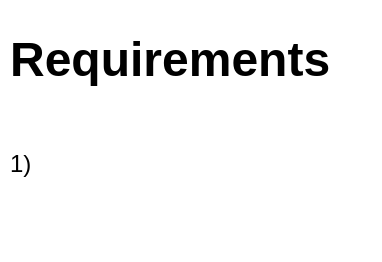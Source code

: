 <mxfile version="20.4.0" type="github" pages="2">
  <diagram id="Opx6nEdH25a-sVBoXvxg" name="18 OCT">
    <mxGraphModel dx="946" dy="646" grid="1" gridSize="10" guides="1" tooltips="1" connect="1" arrows="1" fold="1" page="1" pageScale="1" pageWidth="850" pageHeight="1100" math="0" shadow="0">
      <root>
        <mxCell id="0" />
        <mxCell id="1" parent="0" />
        <mxCell id="FLSxpVq3odJhEh7z121w-1" value="&lt;h1&gt;Requirements&lt;/h1&gt;&lt;div&gt;&lt;br&gt;&lt;/div&gt;&lt;div&gt;1)&amp;nbsp;&lt;/div&gt;" style="text;html=1;strokeColor=none;fillColor=none;spacing=5;spacingTop=-20;whiteSpace=wrap;overflow=hidden;rounded=0;" vertex="1" parent="1">
          <mxGeometry x="40" y="110" width="190" height="120" as="geometry" />
        </mxCell>
      </root>
    </mxGraphModel>
  </diagram>
  <diagram id="YG3ylDN-OqssMgMR2Hb8" name="Page-2">
    <mxGraphModel dx="946" dy="646" grid="1" gridSize="10" guides="1" tooltips="1" connect="1" arrows="1" fold="1" page="1" pageScale="1" pageWidth="850" pageHeight="1100" math="0" shadow="0">
      <root>
        <mxCell id="0" />
        <mxCell id="1" parent="0" />
      </root>
    </mxGraphModel>
  </diagram>
</mxfile>
